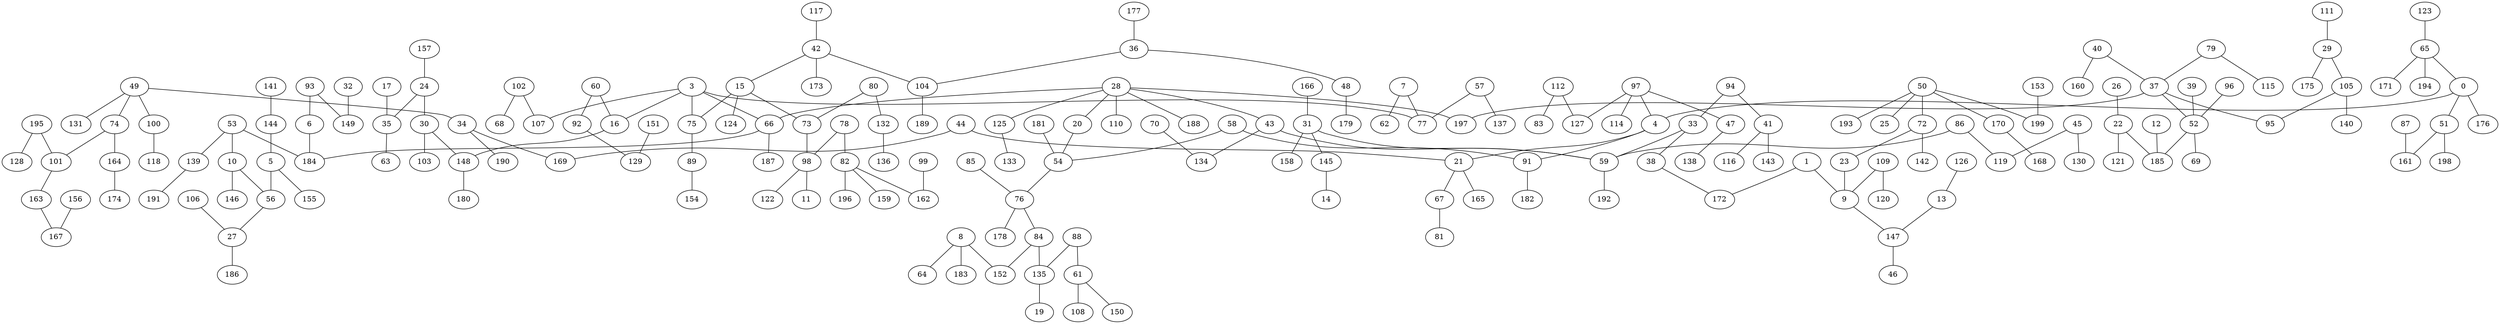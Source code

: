 graph G {
  0;
  4;
  51;
  176;
  1;
  9;
  172;
  3;
  16;
  66;
  75;
  77;
  107;
  21;
  91;
  5;
  56;
  155;
  6;
  184;
  7;
  62;
  8;
  64;
  152;
  183;
  147;
  10;
  146;
  12;
  185;
  13;
  15;
  73;
  124;
  148;
  17;
  35;
  20;
  54;
  67;
  165;
  22;
  121;
  23;
  24;
  30;
  26;
  27;
  186;
  28;
  43;
  110;
  125;
  188;
  197;
  29;
  105;
  175;
  103;
  31;
  59;
  145;
  158;
  32;
  149;
  33;
  38;
  34;
  169;
  190;
  63;
  36;
  48;
  104;
  37;
  52;
  95;
  39;
  40;
  160;
  41;
  116;
  143;
  42;
  173;
  134;
  44;
  45;
  119;
  130;
  47;
  138;
  179;
  49;
  74;
  100;
  131;
  50;
  25;
  72;
  170;
  193;
  199;
  161;
  198;
  69;
  53;
  139;
  76;
  57;
  137;
  58;
  192;
  60;
  92;
  61;
  108;
  150;
  65;
  171;
  194;
  187;
  81;
  70;
  142;
  98;
  101;
  164;
  89;
  84;
  178;
  78;
  82;
  79;
  115;
  80;
  132;
  159;
  162;
  196;
  135;
  85;
  86;
  87;
  88;
  154;
  182;
  129;
  93;
  94;
  96;
  97;
  114;
  127;
  11;
  122;
  99;
  118;
  163;
  102;
  68;
  189;
  140;
  106;
  109;
  120;
  111;
  112;
  83;
  117;
  123;
  133;
  126;
  136;
  19;
  191;
  141;
  144;
  14;
  46;
  180;
  151;
  153;
  156;
  167;
  157;
  174;
  166;
  168;
  177;
  181;
  195;
  128;
   0 -- 4;
   0 -- 51;
   0 -- 176;
   1 -- 9;
   1 -- 172;
   3 -- 16;
   3 -- 66;
   3 -- 75;
   3 -- 77;
   3 -- 107;
   4 -- 21;
   4 -- 91;
   5 -- 56;
   5 -- 155;
   6 -- 184;
   7 -- 62;
   7 -- 77;
   8 -- 64;
   8 -- 152;
   8 -- 183;
   9 -- 147;
   10 -- 56;
   10 -- 146;
   12 -- 185;
   13 -- 147;
   15 -- 73;
   15 -- 75;
   15 -- 124;
   16 -- 148;
   17 -- 35;
   20 -- 54;
   21 -- 67;
   21 -- 165;
   22 -- 121;
   22 -- 185;
   23 -- 9;
   24 -- 30;
   24 -- 35;
   26 -- 22;
   27 -- 186;
   28 -- 20;
   28 -- 43;
   28 -- 66;
   28 -- 110;
   28 -- 125;
   28 -- 188;
   28 -- 197;
   29 -- 105;
   29 -- 175;
   30 -- 103;
   30 -- 148;
   31 -- 59;
   31 -- 145;
   31 -- 158;
   32 -- 149;
   33 -- 38;
   33 -- 59;
   34 -- 169;
   34 -- 190;
   35 -- 63;
   36 -- 48;
   36 -- 104;
   37 -- 52;
   37 -- 95;
   37 -- 197;
   38 -- 172;
   39 -- 52;
   40 -- 37;
   40 -- 160;
   41 -- 116;
   41 -- 143;
   42 -- 15;
   42 -- 104;
   42 -- 173;
   43 -- 59;
   43 -- 134;
   44 -- 21;
   44 -- 169;
   45 -- 119;
   45 -- 130;
   47 -- 138;
   48 -- 179;
   49 -- 34;
   49 -- 74;
   49 -- 100;
   49 -- 131;
   50 -- 25;
   50 -- 72;
   50 -- 170;
   50 -- 193;
   50 -- 199;
   51 -- 161;
   51 -- 198;
   52 -- 69;
   52 -- 185;
   53 -- 10;
   53 -- 139;
   53 -- 184;
   54 -- 76;
   56 -- 27;
   57 -- 77;
   57 -- 137;
   58 -- 54;
   58 -- 91;
   59 -- 192;
   60 -- 16;
   60 -- 92;
   61 -- 108;
   61 -- 150;
   65 -- 0;
   65 -- 171;
   65 -- 194;
   66 -- 184;
   66 -- 187;
   67 -- 81;
   70 -- 134;
   72 -- 23;
   72 -- 142;
   73 -- 98;
   74 -- 101;
   74 -- 164;
   75 -- 89;
   76 -- 84;
   76 -- 178;
   78 -- 82;
   78 -- 98;
   79 -- 37;
   79 -- 115;
   80 -- 73;
   80 -- 132;
   82 -- 159;
   82 -- 162;
   82 -- 196;
   84 -- 135;
   84 -- 152;
   85 -- 76;
   86 -- 59;
   86 -- 119;
   87 -- 161;
   88 -- 61;
   88 -- 135;
   89 -- 154;
   91 -- 182;
   92 -- 129;
   93 -- 6;
   93 -- 149;
   94 -- 33;
   94 -- 41;
   96 -- 52;
   97 -- 4;
   97 -- 47;
   97 -- 114;
   97 -- 127;
   98 -- 11;
   98 -- 122;
   99 -- 162;
   100 -- 118;
   101 -- 163;
   102 -- 68;
   102 -- 107;
   104 -- 189;
   105 -- 95;
   105 -- 140;
   106 -- 27;
   109 -- 9;
   109 -- 120;
   111 -- 29;
   112 -- 83;
   112 -- 127;
   117 -- 42;
   123 -- 65;
   125 -- 133;
   126 -- 13;
   132 -- 136;
   135 -- 19;
   139 -- 191;
   141 -- 144;
   144 -- 5;
   145 -- 14;
   147 -- 46;
   148 -- 180;
   151 -- 129;
   153 -- 199;
   156 -- 167;
   157 -- 24;
   163 -- 167;
   164 -- 174;
   166 -- 31;
   170 -- 168;
   177 -- 36;
   181 -- 54;
   195 -- 101;
   195 -- 128;
}
